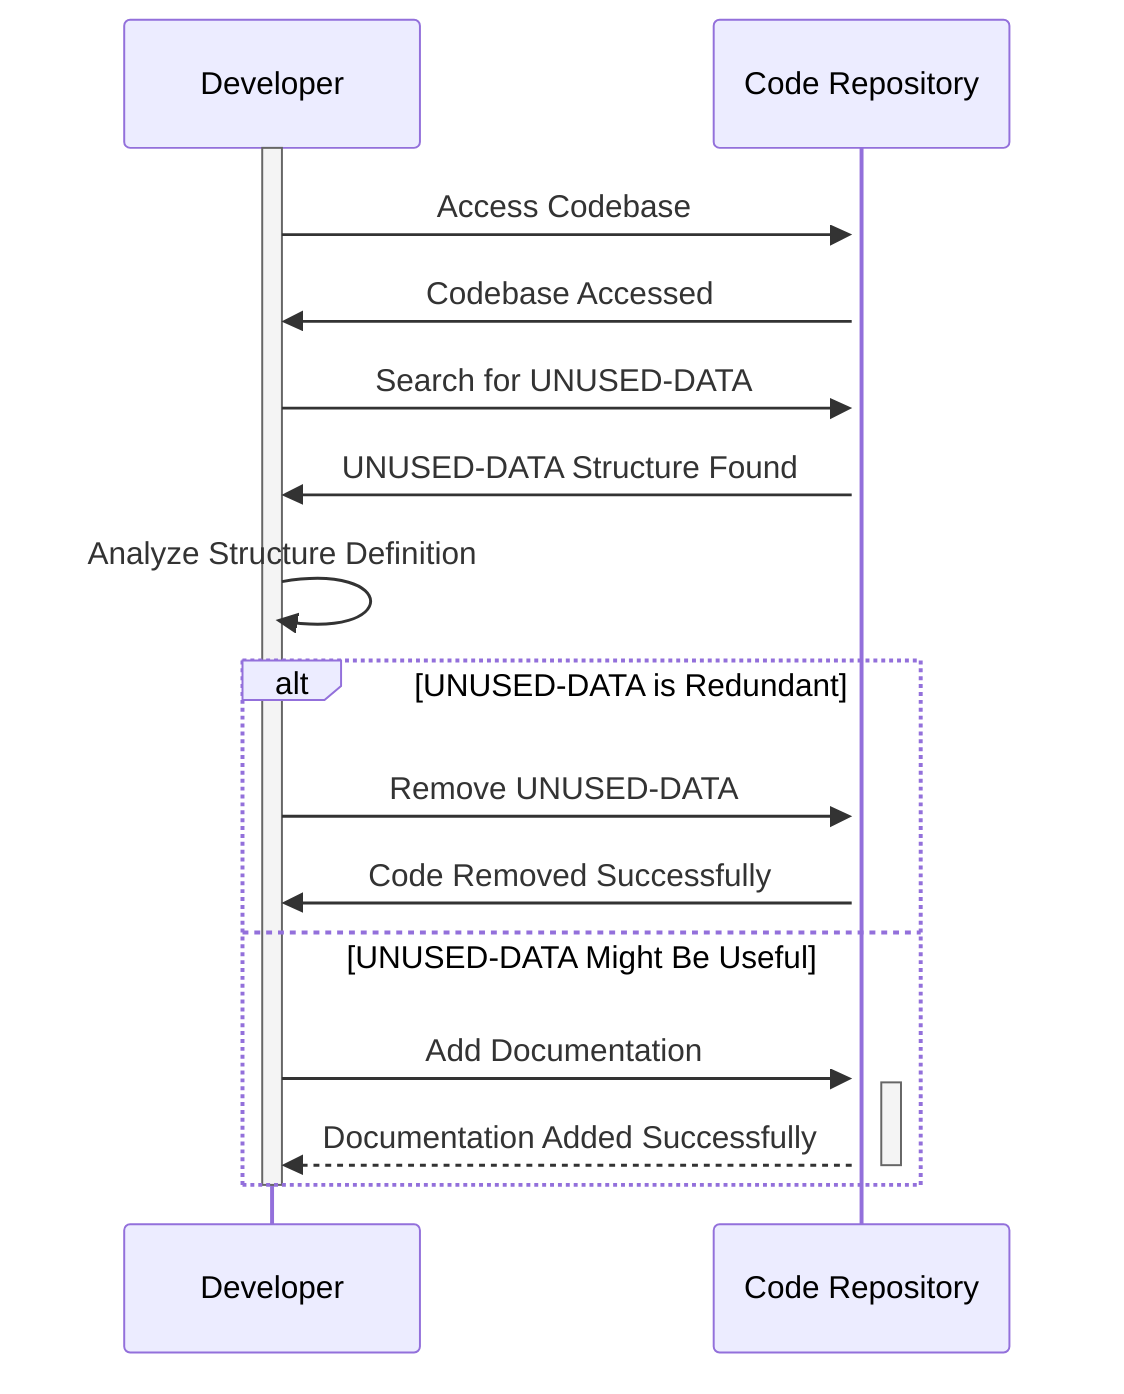 sequenceDiagram
    participant Developer
    participant Code Repository

    activate Developer
    Developer->>+Code Repository: Access Codebase
    Code Repository->>Developer: Codebase Accessed

    Developer->>+Code Repository: Search for UNUSED-DATA
    Code Repository->>Developer: UNUSED-DATA Structure Found

    Developer->>Developer: Analyze Structure Definition
    
    alt UNUSED-DATA is Redundant
        Developer->>+Code Repository: Remove UNUSED-DATA
        Code Repository->>Developer: Code Removed Successfully
    else UNUSED-DATA Might Be Useful
        Developer->>+Code Repository: Add Documentation
        Code Repository-->>-Developer: Documentation Added Successfully
    end

    deactivate Developer